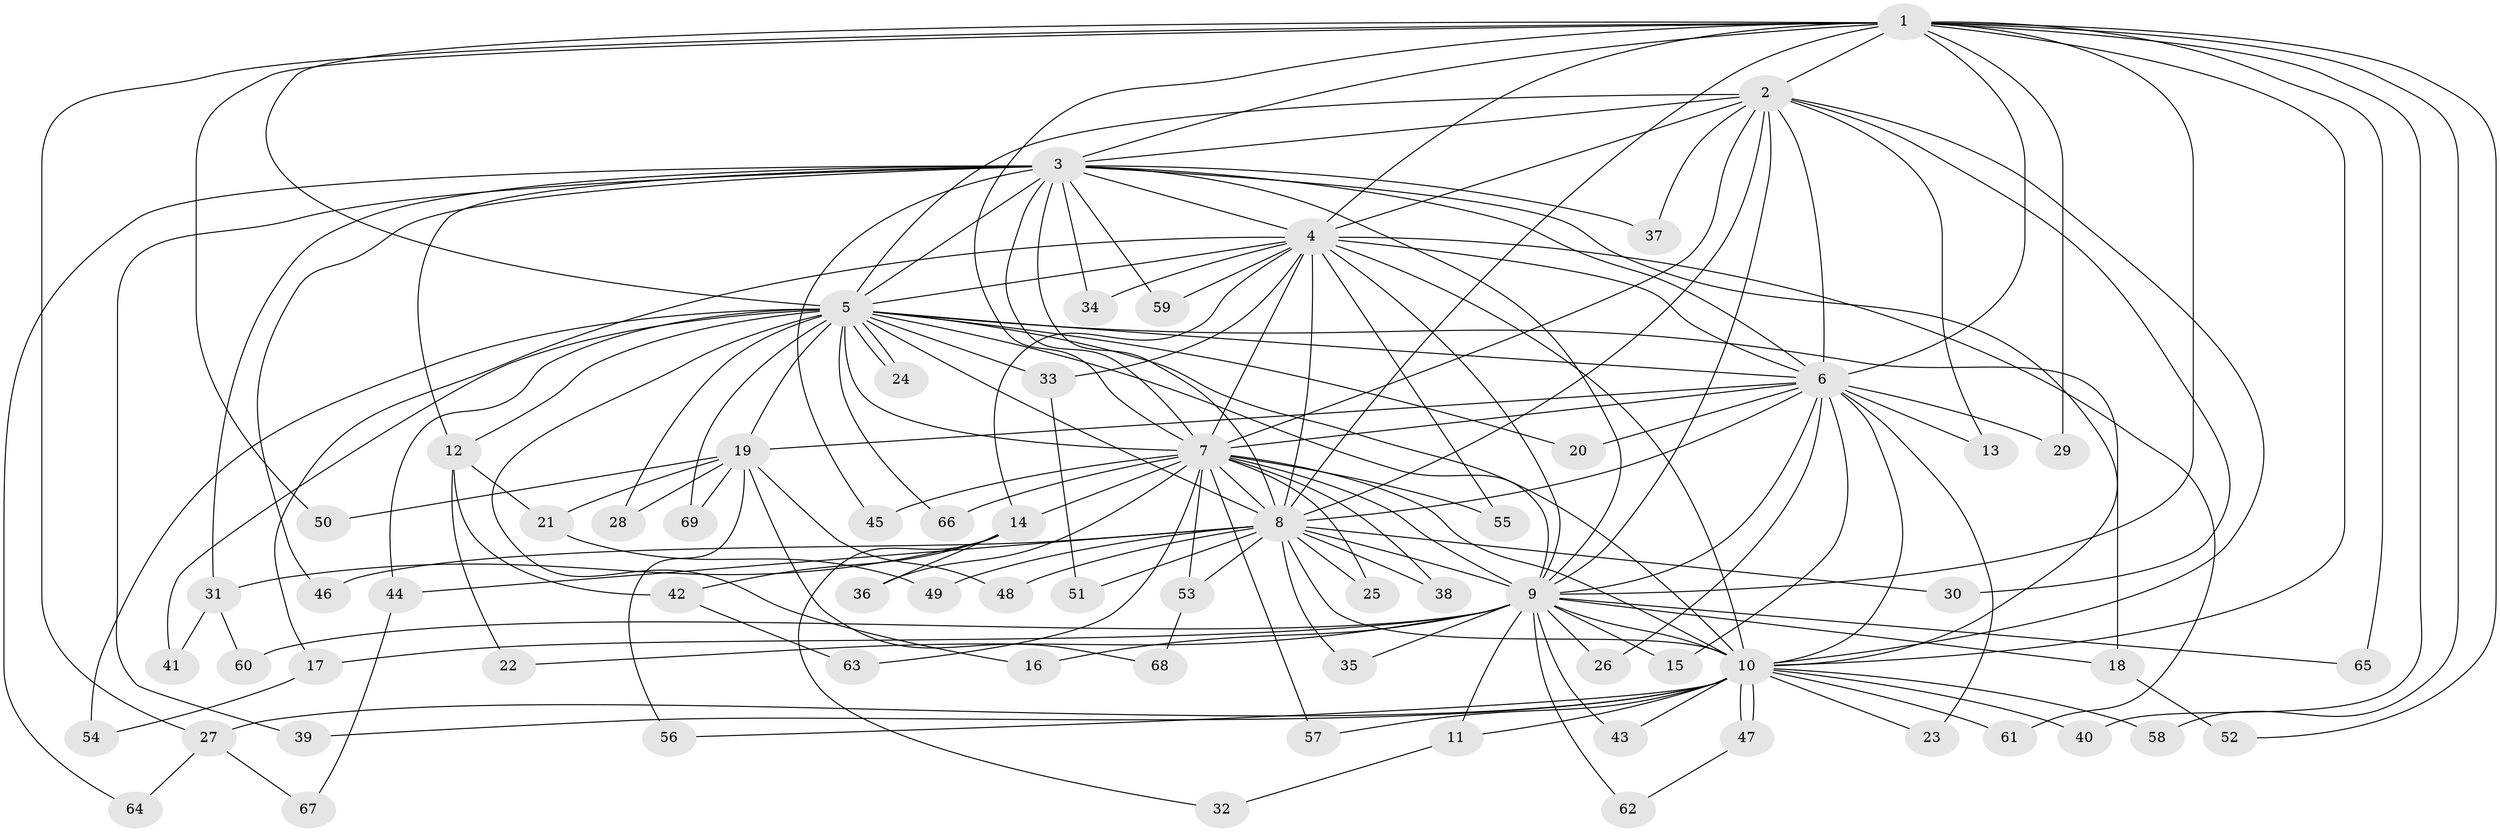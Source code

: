 // Generated by graph-tools (version 1.1) at 2025/25/03/09/25 03:25:43]
// undirected, 69 vertices, 163 edges
graph export_dot {
graph [start="1"]
  node [color=gray90,style=filled];
  1;
  2;
  3;
  4;
  5;
  6;
  7;
  8;
  9;
  10;
  11;
  12;
  13;
  14;
  15;
  16;
  17;
  18;
  19;
  20;
  21;
  22;
  23;
  24;
  25;
  26;
  27;
  28;
  29;
  30;
  31;
  32;
  33;
  34;
  35;
  36;
  37;
  38;
  39;
  40;
  41;
  42;
  43;
  44;
  45;
  46;
  47;
  48;
  49;
  50;
  51;
  52;
  53;
  54;
  55;
  56;
  57;
  58;
  59;
  60;
  61;
  62;
  63;
  64;
  65;
  66;
  67;
  68;
  69;
  1 -- 2;
  1 -- 3;
  1 -- 4;
  1 -- 5;
  1 -- 6;
  1 -- 7;
  1 -- 8;
  1 -- 9;
  1 -- 10;
  1 -- 27;
  1 -- 29;
  1 -- 40;
  1 -- 50;
  1 -- 52;
  1 -- 58;
  1 -- 65;
  2 -- 3;
  2 -- 4;
  2 -- 5;
  2 -- 6;
  2 -- 7;
  2 -- 8;
  2 -- 9;
  2 -- 10;
  2 -- 13;
  2 -- 30;
  2 -- 37;
  3 -- 4;
  3 -- 5;
  3 -- 6;
  3 -- 7;
  3 -- 8;
  3 -- 9;
  3 -- 10;
  3 -- 12;
  3 -- 31;
  3 -- 34;
  3 -- 37;
  3 -- 39;
  3 -- 45;
  3 -- 46;
  3 -- 59;
  3 -- 64;
  4 -- 5;
  4 -- 6;
  4 -- 7;
  4 -- 8;
  4 -- 9;
  4 -- 10;
  4 -- 14;
  4 -- 17;
  4 -- 33;
  4 -- 34;
  4 -- 55;
  4 -- 59;
  4 -- 61;
  5 -- 6;
  5 -- 7;
  5 -- 8;
  5 -- 9;
  5 -- 10;
  5 -- 12;
  5 -- 16;
  5 -- 18;
  5 -- 19;
  5 -- 20;
  5 -- 24;
  5 -- 24;
  5 -- 28;
  5 -- 33;
  5 -- 41;
  5 -- 44;
  5 -- 54;
  5 -- 66;
  5 -- 69;
  6 -- 7;
  6 -- 8;
  6 -- 9;
  6 -- 10;
  6 -- 13;
  6 -- 15;
  6 -- 19;
  6 -- 20;
  6 -- 23;
  6 -- 26;
  6 -- 29;
  7 -- 8;
  7 -- 9;
  7 -- 10;
  7 -- 14;
  7 -- 25;
  7 -- 36;
  7 -- 38;
  7 -- 45;
  7 -- 53;
  7 -- 55;
  7 -- 57;
  7 -- 63;
  7 -- 66;
  8 -- 9;
  8 -- 10;
  8 -- 25;
  8 -- 30;
  8 -- 35;
  8 -- 38;
  8 -- 44;
  8 -- 46;
  8 -- 48;
  8 -- 49;
  8 -- 51;
  8 -- 53;
  9 -- 10;
  9 -- 11;
  9 -- 15;
  9 -- 16;
  9 -- 17;
  9 -- 18;
  9 -- 22;
  9 -- 26;
  9 -- 35;
  9 -- 43;
  9 -- 60;
  9 -- 62;
  9 -- 65;
  10 -- 11;
  10 -- 23;
  10 -- 27;
  10 -- 39;
  10 -- 40;
  10 -- 43;
  10 -- 47;
  10 -- 47;
  10 -- 56;
  10 -- 57;
  10 -- 58;
  10 -- 61;
  11 -- 32;
  12 -- 21;
  12 -- 22;
  12 -- 42;
  14 -- 31;
  14 -- 32;
  14 -- 36;
  14 -- 42;
  17 -- 54;
  18 -- 52;
  19 -- 21;
  19 -- 28;
  19 -- 48;
  19 -- 50;
  19 -- 56;
  19 -- 68;
  19 -- 69;
  21 -- 49;
  27 -- 64;
  27 -- 67;
  31 -- 41;
  31 -- 60;
  33 -- 51;
  42 -- 63;
  44 -- 67;
  47 -- 62;
  53 -- 68;
}
